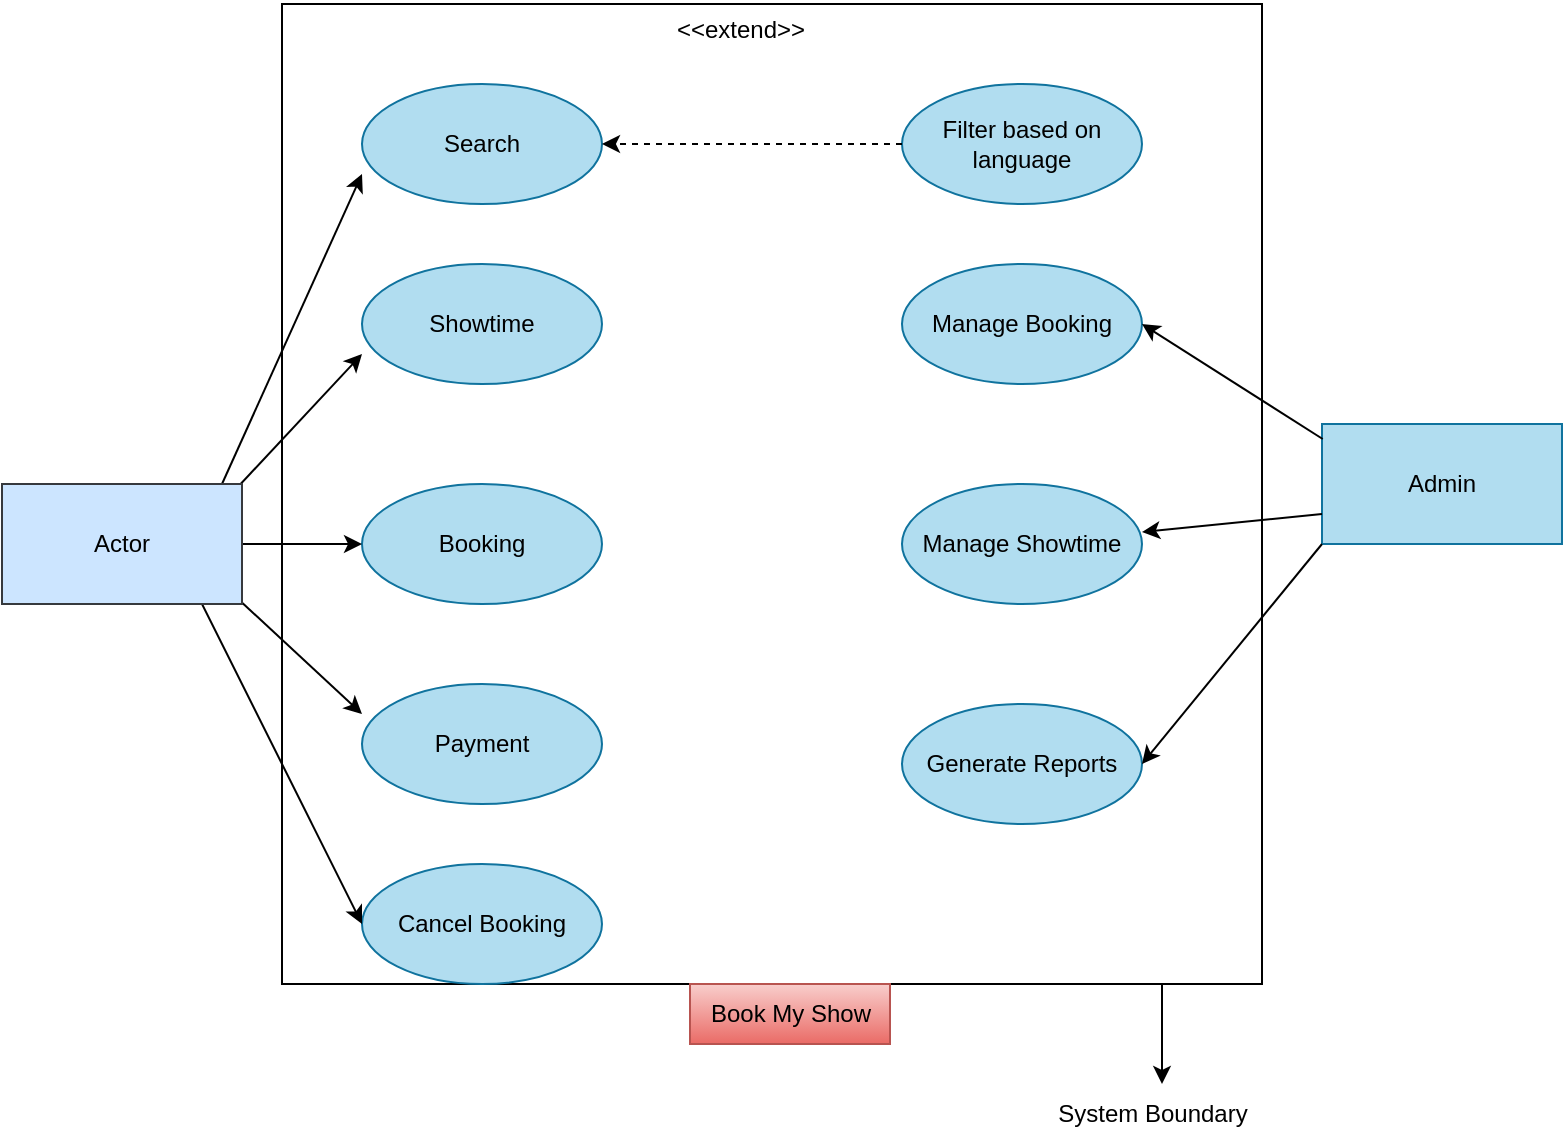 <mxfile version="28.0.6">
  <diagram name="Page-1" id="SMR-rFkDe3n61jsArg02">
    <mxGraphModel dx="959" dy="1684" grid="1" gridSize="10" guides="1" tooltips="1" connect="1" arrows="1" fold="1" page="1" pageScale="1" pageWidth="827" pageHeight="1169" background="none" math="0" shadow="0">
      <root>
        <mxCell id="0" />
        <mxCell id="1" parent="0" />
        <mxCell id="3H1SIqN17e9XZTtk9XWk-41" value="" style="whiteSpace=wrap;html=1;aspect=fixed;labelBackgroundColor=#CCFFFF;textShadow=0;" vertex="1" parent="1">
          <mxGeometry x="160" y="-50" width="490" height="490" as="geometry" />
        </mxCell>
        <mxCell id="3H1SIqN17e9XZTtk9XWk-1" value="&lt;span&gt;Admin&lt;/span&gt;" style="rounded=0;whiteSpace=wrap;html=1;fillColor=#b1ddf0;strokeColor=#10739e;" vertex="1" parent="1">
          <mxGeometry x="680" y="160" width="120" height="60" as="geometry" />
        </mxCell>
        <mxCell id="3H1SIqN17e9XZTtk9XWk-2" value="Search" style="shape=ellipse;whiteSpace=wrap;html=1;fillColor=#b1ddf0;strokeColor=#10739e;" vertex="1" parent="1">
          <mxGeometry x="200" y="-10" width="120" height="60" as="geometry" />
        </mxCell>
        <mxCell id="3H1SIqN17e9XZTtk9XWk-3" value="Showtime" style="shape=ellipse;whiteSpace=wrap;html=1;fillColor=#b1ddf0;strokeColor=#10739e;" vertex="1" parent="1">
          <mxGeometry x="200" y="80" width="120" height="60" as="geometry" />
        </mxCell>
        <mxCell id="3H1SIqN17e9XZTtk9XWk-4" value="Booking" style="shape=ellipse;whiteSpace=wrap;html=1;fillColor=#b1ddf0;strokeColor=#10739e;" vertex="1" parent="1">
          <mxGeometry x="200" y="190" width="120" height="60" as="geometry" />
        </mxCell>
        <mxCell id="3H1SIqN17e9XZTtk9XWk-5" value="Payment" style="shape=ellipse;whiteSpace=wrap;html=1;fillColor=#b1ddf0;strokeColor=#10739e;" vertex="1" parent="1">
          <mxGeometry x="200" y="290" width="120" height="60" as="geometry" />
        </mxCell>
        <mxCell id="3H1SIqN17e9XZTtk9XWk-6" value="Cancel Booking" style="shape=ellipse;whiteSpace=wrap;html=1;fillColor=#b1ddf0;strokeColor=#10739e;" vertex="1" parent="1">
          <mxGeometry x="200" y="380" width="120" height="60" as="geometry" />
        </mxCell>
        <mxCell id="3H1SIqN17e9XZTtk9XWk-7" value="Generate Reports" style="shape=ellipse;whiteSpace=wrap;html=1;fillColor=#b1ddf0;strokeColor=#10739e;" vertex="1" parent="1">
          <mxGeometry x="470" y="300" width="120" height="60" as="geometry" />
        </mxCell>
        <mxCell id="3H1SIqN17e9XZTtk9XWk-8" value="Manage Showtime" style="shape=ellipse;whiteSpace=wrap;html=1;fillColor=#b1ddf0;strokeColor=#10739e;" vertex="1" parent="1">
          <mxGeometry x="470" y="190" width="120" height="60" as="geometry" />
        </mxCell>
        <mxCell id="3H1SIqN17e9XZTtk9XWk-9" value="Manage Booking" style="shape=ellipse;whiteSpace=wrap;html=1;fillColor=#b1ddf0;strokeColor=#10739e;" vertex="1" parent="1">
          <mxGeometry x="470" y="80" width="120" height="60" as="geometry" />
        </mxCell>
        <mxCell id="3H1SIqN17e9XZTtk9XWk-10" value="Filter based on language" style="shape=ellipse;whiteSpace=wrap;html=1;fillColor=#b1ddf0;strokeColor=#10739e;" vertex="1" parent="1">
          <mxGeometry x="470" y="-10" width="120" height="60" as="geometry" />
        </mxCell>
        <mxCell id="3H1SIqN17e9XZTtk9XWk-13" value="" style="endArrow=classic;html=1;rounded=0;entryX=0;entryY=0.75;entryDx=0;entryDy=0;" edge="1" parent="1" target="3H1SIqN17e9XZTtk9XWk-2">
          <mxGeometry width="50" height="50" relative="1" as="geometry">
            <mxPoint x="130" y="190" as="sourcePoint" />
            <mxPoint x="180" y="140" as="targetPoint" />
          </mxGeometry>
        </mxCell>
        <mxCell id="3H1SIqN17e9XZTtk9XWk-16" value="" style="endArrow=classic;html=1;rounded=0;entryX=0;entryY=0.75;entryDx=0;entryDy=0;" edge="1" parent="1" target="3H1SIqN17e9XZTtk9XWk-3">
          <mxGeometry width="50" height="50" relative="1" as="geometry">
            <mxPoint x="130" y="200" as="sourcePoint" />
            <mxPoint x="180" y="150" as="targetPoint" />
          </mxGeometry>
        </mxCell>
        <mxCell id="3H1SIqN17e9XZTtk9XWk-17" value="" style="endArrow=classic;html=1;rounded=0;entryX=0;entryY=0.5;entryDx=0;entryDy=0;" edge="1" parent="1" target="3H1SIqN17e9XZTtk9XWk-4">
          <mxGeometry width="50" height="50" relative="1" as="geometry">
            <mxPoint x="130" y="220" as="sourcePoint" />
            <mxPoint x="170" y="180" as="targetPoint" />
          </mxGeometry>
        </mxCell>
        <mxCell id="3H1SIqN17e9XZTtk9XWk-19" value="" style="endArrow=classic;html=1;rounded=0;entryX=0;entryY=0.25;entryDx=0;entryDy=0;" edge="1" parent="1" target="3H1SIqN17e9XZTtk9XWk-5">
          <mxGeometry width="50" height="50" relative="1" as="geometry">
            <mxPoint x="130" y="240" as="sourcePoint" />
            <mxPoint x="180" y="190" as="targetPoint" />
          </mxGeometry>
        </mxCell>
        <mxCell id="3H1SIqN17e9XZTtk9XWk-22" value="" style="endArrow=classic;html=1;rounded=0;entryX=0;entryY=0.5;entryDx=0;entryDy=0;exitX=0.75;exitY=1;exitDx=0;exitDy=0;" edge="1" parent="1" target="3H1SIqN17e9XZTtk9XWk-6">
          <mxGeometry width="50" height="50" relative="1" as="geometry">
            <mxPoint x="120" y="250" as="sourcePoint" />
            <mxPoint x="160" y="210" as="targetPoint" />
          </mxGeometry>
        </mxCell>
        <mxCell id="3H1SIqN17e9XZTtk9XWk-24" value="" style="endArrow=classic;html=1;rounded=0;entryX=1;entryY=0.5;entryDx=0;entryDy=0;exitX=0;exitY=1;exitDx=0;exitDy=0;" edge="1" parent="1" source="3H1SIqN17e9XZTtk9XWk-1" target="3H1SIqN17e9XZTtk9XWk-7">
          <mxGeometry width="50" height="50" relative="1" as="geometry">
            <mxPoint x="640" y="250" as="sourcePoint" />
            <mxPoint x="690" y="200" as="targetPoint" />
          </mxGeometry>
        </mxCell>
        <mxCell id="3H1SIqN17e9XZTtk9XWk-25" value="" style="endArrow=classic;html=1;rounded=0;exitX=0;exitY=0.75;exitDx=0;exitDy=0;" edge="1" parent="1" source="3H1SIqN17e9XZTtk9XWk-1" target="3H1SIqN17e9XZTtk9XWk-8">
          <mxGeometry width="50" height="50" relative="1" as="geometry">
            <mxPoint x="640" y="210" as="sourcePoint" />
            <mxPoint x="690" y="160" as="targetPoint" />
          </mxGeometry>
        </mxCell>
        <mxCell id="3H1SIqN17e9XZTtk9XWk-26" value="" style="endArrow=classic;html=1;rounded=0;entryX=1;entryY=0.5;entryDx=0;entryDy=0;exitX=0.003;exitY=0.125;exitDx=0;exitDy=0;exitPerimeter=0;" edge="1" parent="1" source="3H1SIqN17e9XZTtk9XWk-1" target="3H1SIqN17e9XZTtk9XWk-9">
          <mxGeometry width="50" height="50" relative="1" as="geometry">
            <mxPoint x="660" y="180" as="sourcePoint" />
            <mxPoint x="710" y="130" as="targetPoint" />
          </mxGeometry>
        </mxCell>
        <mxCell id="3H1SIqN17e9XZTtk9XWk-30" value="" style="whiteSpace=wrap;html=1;aspect=fixed;" vertex="1" parent="1">
          <mxGeometry x="370" y="210" as="geometry" />
        </mxCell>
        <mxCell id="3H1SIqN17e9XZTtk9XWk-31" value="&amp;lt;&amp;lt;extend&amp;gt;&amp;gt;" style="text;html=1;align=center;verticalAlign=middle;resizable=0;points=[];autosize=1;strokeColor=none;fillColor=none;" vertex="1" parent="1">
          <mxGeometry x="344" y="-52" width="90" height="30" as="geometry" />
        </mxCell>
        <mxCell id="3H1SIqN17e9XZTtk9XWk-32" value="Book My Show" style="text;html=1;align=center;verticalAlign=middle;resizable=0;points=[];autosize=1;fillColor=#f8cecc;strokeColor=#b85450;gradientColor=#ea6b66;" vertex="1" parent="1">
          <mxGeometry x="364" y="440" width="100" height="30" as="geometry" />
        </mxCell>
        <mxCell id="3H1SIqN17e9XZTtk9XWk-36" value="" style="endArrow=classic;html=1;rounded=0;exitX=0.88;exitY=1;exitDx=0;exitDy=0;exitPerimeter=0;" edge="1" parent="1">
          <mxGeometry width="50" height="50" relative="1" as="geometry">
            <mxPoint x="600.0" y="440" as="sourcePoint" />
            <mxPoint x="600" y="490" as="targetPoint" />
          </mxGeometry>
        </mxCell>
        <mxCell id="3H1SIqN17e9XZTtk9XWk-37" value="System Boundary" style="text;html=1;align=center;verticalAlign=middle;resizable=0;points=[];autosize=1;strokeColor=none;fillColor=none;" vertex="1" parent="1">
          <mxGeometry x="535" y="490" width="120" height="30" as="geometry" />
        </mxCell>
        <mxCell id="3H1SIqN17e9XZTtk9XWk-40" value="" style="html=1;labelBackgroundColor=#ffffff;startArrow=none;startFill=0;startSize=6;endArrow=classic;endFill=1;endSize=6;jettySize=auto;orthogonalLoop=1;strokeWidth=1;dashed=1;fontSize=14;rounded=0;entryX=1;entryY=0.5;entryDx=0;entryDy=0;exitX=0;exitY=0.5;exitDx=0;exitDy=0;" edge="1" parent="1" source="3H1SIqN17e9XZTtk9XWk-10" target="3H1SIqN17e9XZTtk9XWk-2">
          <mxGeometry width="60" height="60" relative="1" as="geometry">
            <mxPoint x="374" y="60" as="sourcePoint" />
            <mxPoint x="434" as="targetPoint" />
          </mxGeometry>
        </mxCell>
        <mxCell id="3H1SIqN17e9XZTtk9XWk-43" value="Actor" style="rounded=0;whiteSpace=wrap;html=1;fillColor=#cce5ff;strokeColor=#36393d;" vertex="1" parent="1">
          <mxGeometry x="20" y="190" width="120" height="60" as="geometry" />
        </mxCell>
      </root>
    </mxGraphModel>
  </diagram>
</mxfile>
